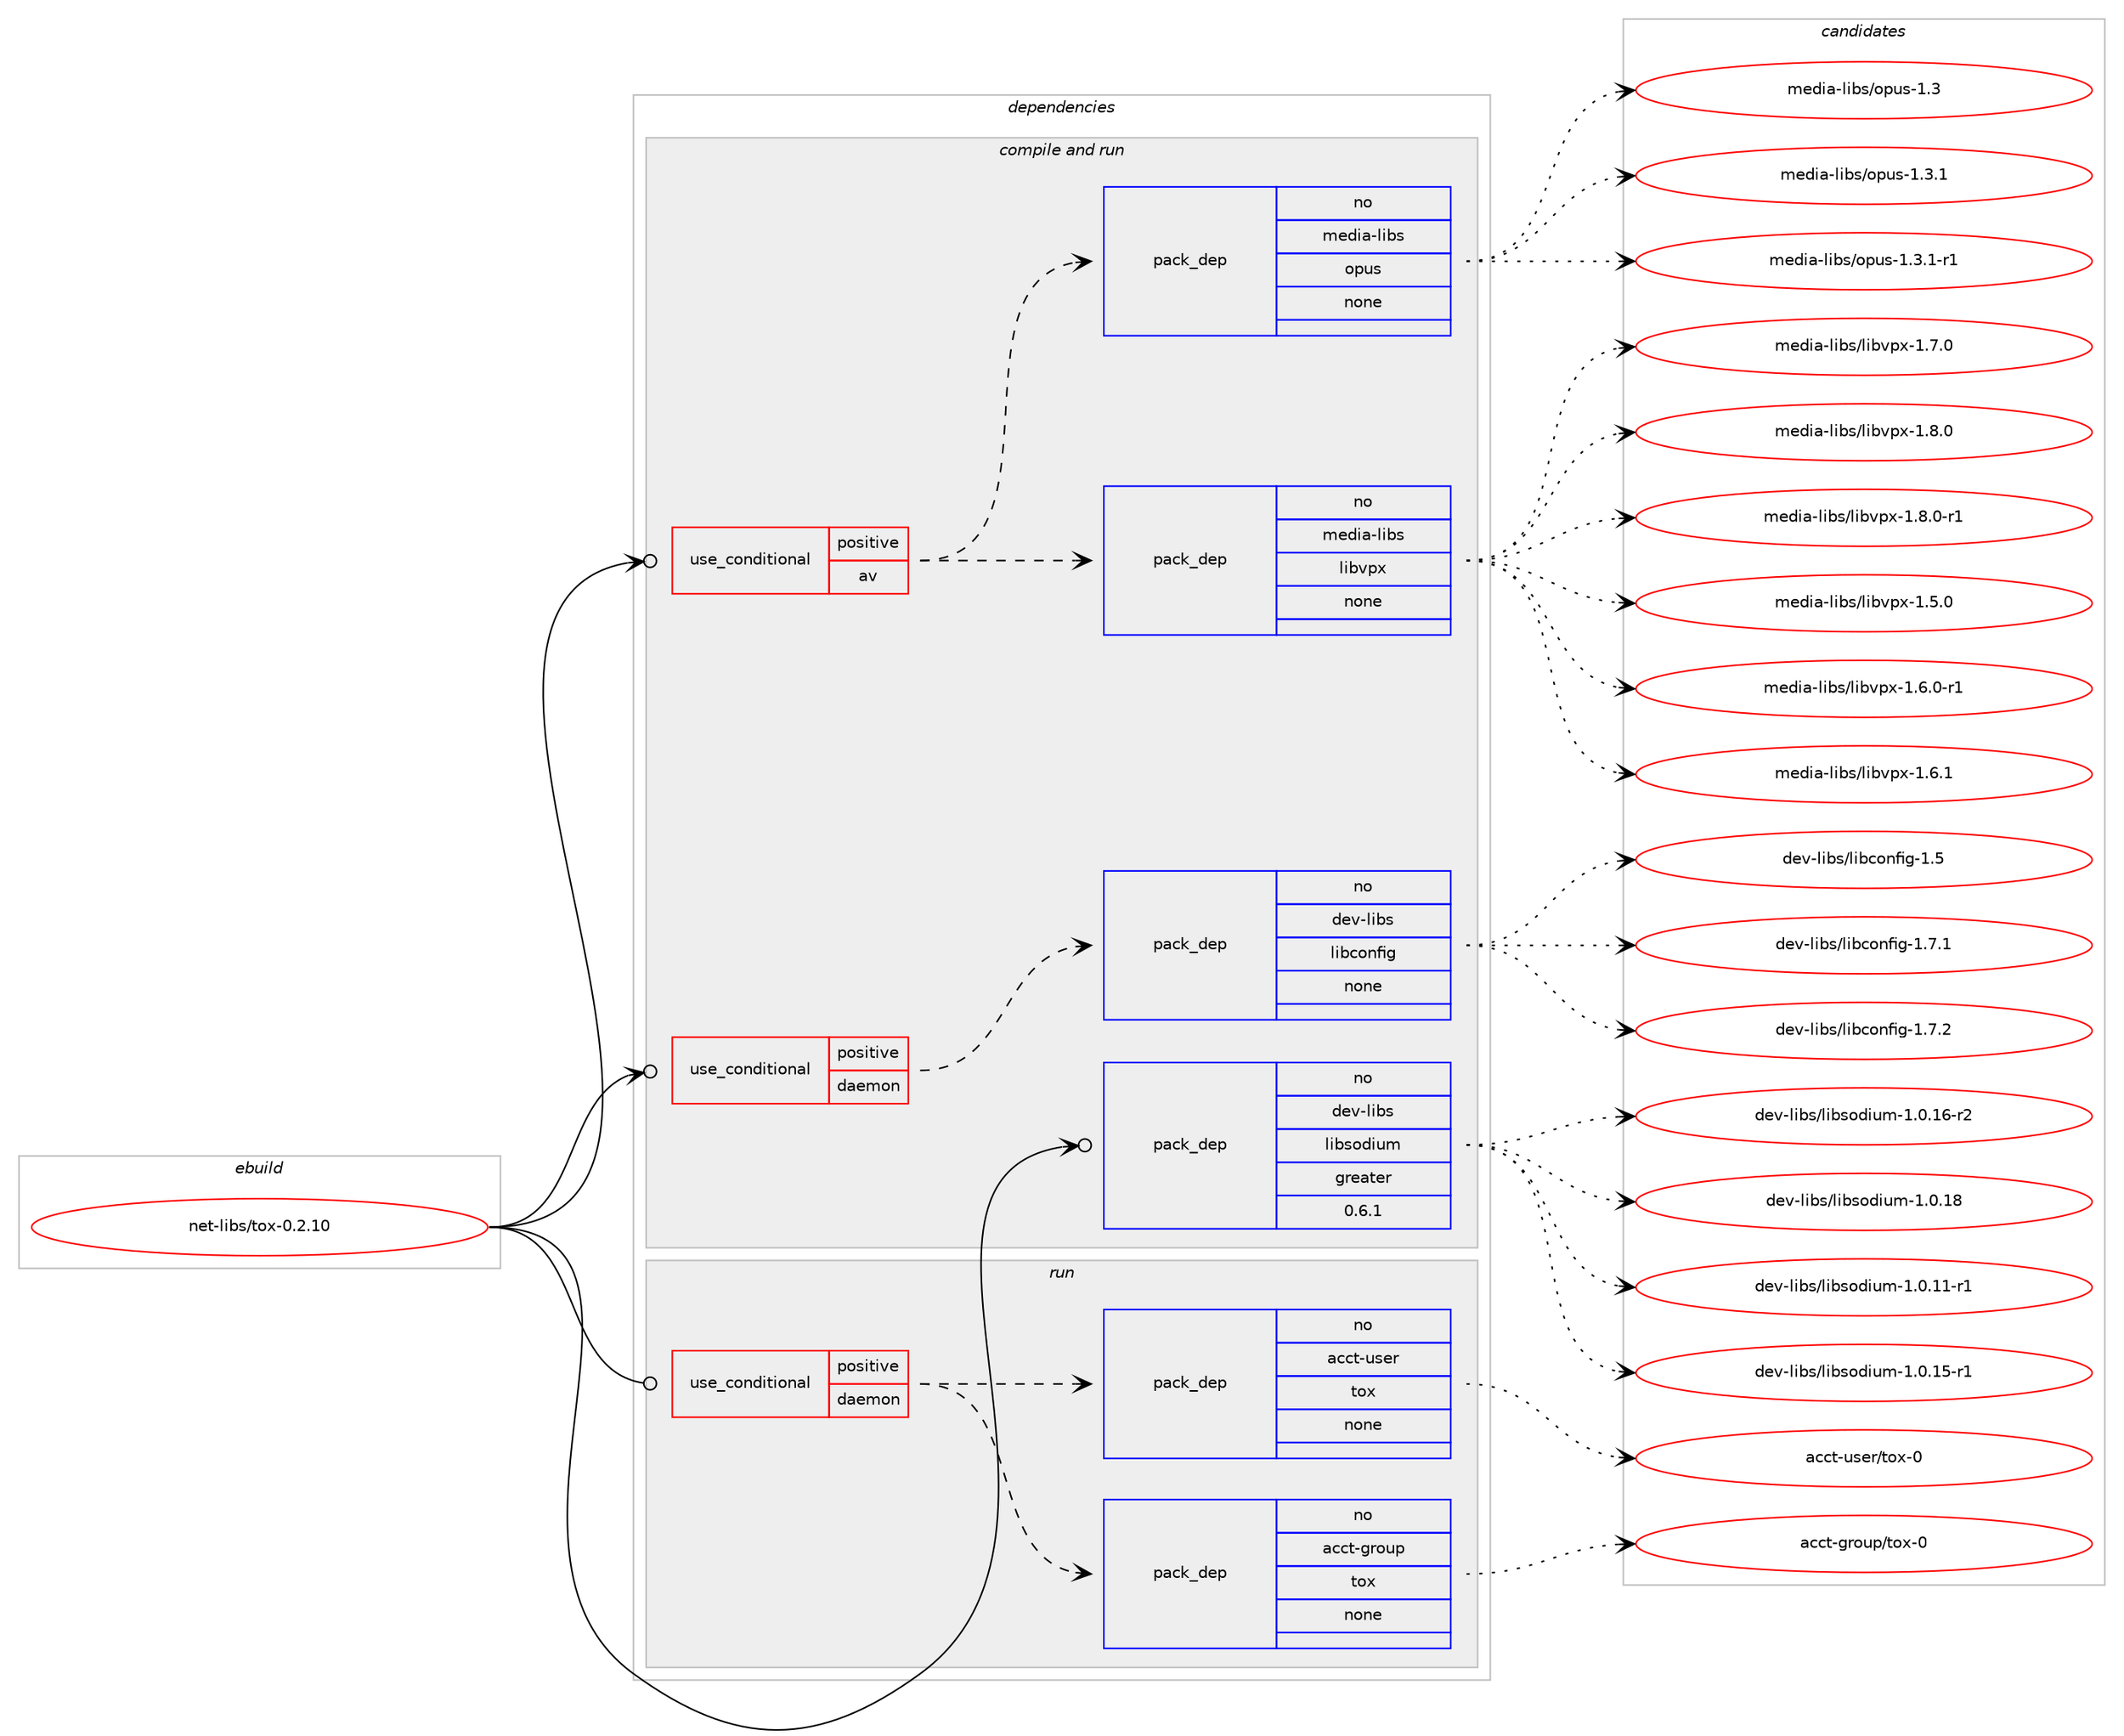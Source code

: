 digraph prolog {

# *************
# Graph options
# *************

newrank=true;
concentrate=true;
compound=true;
graph [rankdir=LR,fontname=Helvetica,fontsize=10,ranksep=1.5];#, ranksep=2.5, nodesep=0.2];
edge  [arrowhead=vee];
node  [fontname=Helvetica,fontsize=10];

# **********
# The ebuild
# **********

subgraph cluster_leftcol {
color=gray;
rank=same;
label=<<i>ebuild</i>>;
id [label="net-libs/tox-0.2.10", color=red, width=4, href="../net-libs/tox-0.2.10.svg"];
}

# ****************
# The dependencies
# ****************

subgraph cluster_midcol {
color=gray;
label=<<i>dependencies</i>>;
subgraph cluster_compile {
fillcolor="#eeeeee";
style=filled;
label=<<i>compile</i>>;
}
subgraph cluster_compileandrun {
fillcolor="#eeeeee";
style=filled;
label=<<i>compile and run</i>>;
subgraph cond202062 {
dependency828857 [label=<<TABLE BORDER="0" CELLBORDER="1" CELLSPACING="0" CELLPADDING="4"><TR><TD ROWSPAN="3" CELLPADDING="10">use_conditional</TD></TR><TR><TD>positive</TD></TR><TR><TD>av</TD></TR></TABLE>>, shape=none, color=red];
subgraph pack612258 {
dependency828858 [label=<<TABLE BORDER="0" CELLBORDER="1" CELLSPACING="0" CELLPADDING="4" WIDTH="220"><TR><TD ROWSPAN="6" CELLPADDING="30">pack_dep</TD></TR><TR><TD WIDTH="110">no</TD></TR><TR><TD>media-libs</TD></TR><TR><TD>libvpx</TD></TR><TR><TD>none</TD></TR><TR><TD></TD></TR></TABLE>>, shape=none, color=blue];
}
dependency828857:e -> dependency828858:w [weight=20,style="dashed",arrowhead="vee"];
subgraph pack612259 {
dependency828859 [label=<<TABLE BORDER="0" CELLBORDER="1" CELLSPACING="0" CELLPADDING="4" WIDTH="220"><TR><TD ROWSPAN="6" CELLPADDING="30">pack_dep</TD></TR><TR><TD WIDTH="110">no</TD></TR><TR><TD>media-libs</TD></TR><TR><TD>opus</TD></TR><TR><TD>none</TD></TR><TR><TD></TD></TR></TABLE>>, shape=none, color=blue];
}
dependency828857:e -> dependency828859:w [weight=20,style="dashed",arrowhead="vee"];
}
id:e -> dependency828857:w [weight=20,style="solid",arrowhead="odotvee"];
subgraph cond202063 {
dependency828860 [label=<<TABLE BORDER="0" CELLBORDER="1" CELLSPACING="0" CELLPADDING="4"><TR><TD ROWSPAN="3" CELLPADDING="10">use_conditional</TD></TR><TR><TD>positive</TD></TR><TR><TD>daemon</TD></TR></TABLE>>, shape=none, color=red];
subgraph pack612260 {
dependency828861 [label=<<TABLE BORDER="0" CELLBORDER="1" CELLSPACING="0" CELLPADDING="4" WIDTH="220"><TR><TD ROWSPAN="6" CELLPADDING="30">pack_dep</TD></TR><TR><TD WIDTH="110">no</TD></TR><TR><TD>dev-libs</TD></TR><TR><TD>libconfig</TD></TR><TR><TD>none</TD></TR><TR><TD></TD></TR></TABLE>>, shape=none, color=blue];
}
dependency828860:e -> dependency828861:w [weight=20,style="dashed",arrowhead="vee"];
}
id:e -> dependency828860:w [weight=20,style="solid",arrowhead="odotvee"];
subgraph pack612261 {
dependency828862 [label=<<TABLE BORDER="0" CELLBORDER="1" CELLSPACING="0" CELLPADDING="4" WIDTH="220"><TR><TD ROWSPAN="6" CELLPADDING="30">pack_dep</TD></TR><TR><TD WIDTH="110">no</TD></TR><TR><TD>dev-libs</TD></TR><TR><TD>libsodium</TD></TR><TR><TD>greater</TD></TR><TR><TD>0.6.1</TD></TR></TABLE>>, shape=none, color=blue];
}
id:e -> dependency828862:w [weight=20,style="solid",arrowhead="odotvee"];
}
subgraph cluster_run {
fillcolor="#eeeeee";
style=filled;
label=<<i>run</i>>;
subgraph cond202064 {
dependency828863 [label=<<TABLE BORDER="0" CELLBORDER="1" CELLSPACING="0" CELLPADDING="4"><TR><TD ROWSPAN="3" CELLPADDING="10">use_conditional</TD></TR><TR><TD>positive</TD></TR><TR><TD>daemon</TD></TR></TABLE>>, shape=none, color=red];
subgraph pack612262 {
dependency828864 [label=<<TABLE BORDER="0" CELLBORDER="1" CELLSPACING="0" CELLPADDING="4" WIDTH="220"><TR><TD ROWSPAN="6" CELLPADDING="30">pack_dep</TD></TR><TR><TD WIDTH="110">no</TD></TR><TR><TD>acct-group</TD></TR><TR><TD>tox</TD></TR><TR><TD>none</TD></TR><TR><TD></TD></TR></TABLE>>, shape=none, color=blue];
}
dependency828863:e -> dependency828864:w [weight=20,style="dashed",arrowhead="vee"];
subgraph pack612263 {
dependency828865 [label=<<TABLE BORDER="0" CELLBORDER="1" CELLSPACING="0" CELLPADDING="4" WIDTH="220"><TR><TD ROWSPAN="6" CELLPADDING="30">pack_dep</TD></TR><TR><TD WIDTH="110">no</TD></TR><TR><TD>acct-user</TD></TR><TR><TD>tox</TD></TR><TR><TD>none</TD></TR><TR><TD></TD></TR></TABLE>>, shape=none, color=blue];
}
dependency828863:e -> dependency828865:w [weight=20,style="dashed",arrowhead="vee"];
}
id:e -> dependency828863:w [weight=20,style="solid",arrowhead="odot"];
}
}

# **************
# The candidates
# **************

subgraph cluster_choices {
rank=same;
color=gray;
label=<<i>candidates</i>>;

subgraph choice612258 {
color=black;
nodesep=1;
choice1091011001059745108105981154710810598118112120454946534648 [label="media-libs/libvpx-1.5.0", color=red, width=4,href="../media-libs/libvpx-1.5.0.svg"];
choice10910110010597451081059811547108105981181121204549465446484511449 [label="media-libs/libvpx-1.6.0-r1", color=red, width=4,href="../media-libs/libvpx-1.6.0-r1.svg"];
choice1091011001059745108105981154710810598118112120454946544649 [label="media-libs/libvpx-1.6.1", color=red, width=4,href="../media-libs/libvpx-1.6.1.svg"];
choice1091011001059745108105981154710810598118112120454946554648 [label="media-libs/libvpx-1.7.0", color=red, width=4,href="../media-libs/libvpx-1.7.0.svg"];
choice1091011001059745108105981154710810598118112120454946564648 [label="media-libs/libvpx-1.8.0", color=red, width=4,href="../media-libs/libvpx-1.8.0.svg"];
choice10910110010597451081059811547108105981181121204549465646484511449 [label="media-libs/libvpx-1.8.0-r1", color=red, width=4,href="../media-libs/libvpx-1.8.0-r1.svg"];
dependency828858:e -> choice1091011001059745108105981154710810598118112120454946534648:w [style=dotted,weight="100"];
dependency828858:e -> choice10910110010597451081059811547108105981181121204549465446484511449:w [style=dotted,weight="100"];
dependency828858:e -> choice1091011001059745108105981154710810598118112120454946544649:w [style=dotted,weight="100"];
dependency828858:e -> choice1091011001059745108105981154710810598118112120454946554648:w [style=dotted,weight="100"];
dependency828858:e -> choice1091011001059745108105981154710810598118112120454946564648:w [style=dotted,weight="100"];
dependency828858:e -> choice10910110010597451081059811547108105981181121204549465646484511449:w [style=dotted,weight="100"];
}
subgraph choice612259 {
color=black;
nodesep=1;
choice1091011001059745108105981154711111211711545494651 [label="media-libs/opus-1.3", color=red, width=4,href="../media-libs/opus-1.3.svg"];
choice10910110010597451081059811547111112117115454946514649 [label="media-libs/opus-1.3.1", color=red, width=4,href="../media-libs/opus-1.3.1.svg"];
choice109101100105974510810598115471111121171154549465146494511449 [label="media-libs/opus-1.3.1-r1", color=red, width=4,href="../media-libs/opus-1.3.1-r1.svg"];
dependency828859:e -> choice1091011001059745108105981154711111211711545494651:w [style=dotted,weight="100"];
dependency828859:e -> choice10910110010597451081059811547111112117115454946514649:w [style=dotted,weight="100"];
dependency828859:e -> choice109101100105974510810598115471111121171154549465146494511449:w [style=dotted,weight="100"];
}
subgraph choice612260 {
color=black;
nodesep=1;
choice100101118451081059811547108105989911111010210510345494653 [label="dev-libs/libconfig-1.5", color=red, width=4,href="../dev-libs/libconfig-1.5.svg"];
choice1001011184510810598115471081059899111110102105103454946554649 [label="dev-libs/libconfig-1.7.1", color=red, width=4,href="../dev-libs/libconfig-1.7.1.svg"];
choice1001011184510810598115471081059899111110102105103454946554650 [label="dev-libs/libconfig-1.7.2", color=red, width=4,href="../dev-libs/libconfig-1.7.2.svg"];
dependency828861:e -> choice100101118451081059811547108105989911111010210510345494653:w [style=dotted,weight="100"];
dependency828861:e -> choice1001011184510810598115471081059899111110102105103454946554649:w [style=dotted,weight="100"];
dependency828861:e -> choice1001011184510810598115471081059899111110102105103454946554650:w [style=dotted,weight="100"];
}
subgraph choice612261 {
color=black;
nodesep=1;
choice10010111845108105981154710810598115111100105117109454946484649494511449 [label="dev-libs/libsodium-1.0.11-r1", color=red, width=4,href="../dev-libs/libsodium-1.0.11-r1.svg"];
choice10010111845108105981154710810598115111100105117109454946484649534511449 [label="dev-libs/libsodium-1.0.15-r1", color=red, width=4,href="../dev-libs/libsodium-1.0.15-r1.svg"];
choice10010111845108105981154710810598115111100105117109454946484649544511450 [label="dev-libs/libsodium-1.0.16-r2", color=red, width=4,href="../dev-libs/libsodium-1.0.16-r2.svg"];
choice1001011184510810598115471081059811511110010511710945494648464956 [label="dev-libs/libsodium-1.0.18", color=red, width=4,href="../dev-libs/libsodium-1.0.18.svg"];
dependency828862:e -> choice10010111845108105981154710810598115111100105117109454946484649494511449:w [style=dotted,weight="100"];
dependency828862:e -> choice10010111845108105981154710810598115111100105117109454946484649534511449:w [style=dotted,weight="100"];
dependency828862:e -> choice10010111845108105981154710810598115111100105117109454946484649544511450:w [style=dotted,weight="100"];
dependency828862:e -> choice1001011184510810598115471081059811511110010511710945494648464956:w [style=dotted,weight="100"];
}
subgraph choice612262 {
color=black;
nodesep=1;
choice97999911645103114111117112471161111204548 [label="acct-group/tox-0", color=red, width=4,href="../acct-group/tox-0.svg"];
dependency828864:e -> choice97999911645103114111117112471161111204548:w [style=dotted,weight="100"];
}
subgraph choice612263 {
color=black;
nodesep=1;
choice97999911645117115101114471161111204548 [label="acct-user/tox-0", color=red, width=4,href="../acct-user/tox-0.svg"];
dependency828865:e -> choice97999911645117115101114471161111204548:w [style=dotted,weight="100"];
}
}

}
